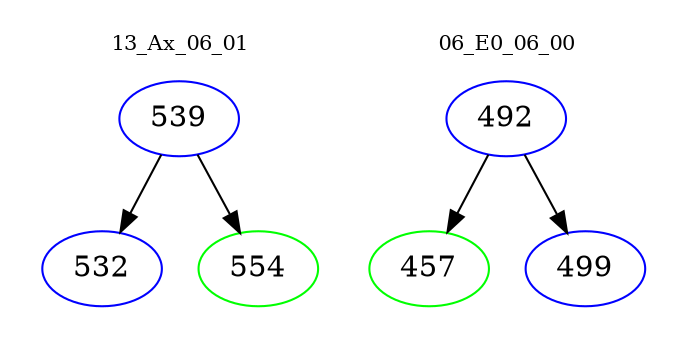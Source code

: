 digraph{
subgraph cluster_0 {
color = white
label = "13_Ax_06_01";
fontsize=10;
T0_539 [label="539", color="blue"]
T0_539 -> T0_532 [color="black"]
T0_532 [label="532", color="blue"]
T0_539 -> T0_554 [color="black"]
T0_554 [label="554", color="green"]
}
subgraph cluster_1 {
color = white
label = "06_E0_06_00";
fontsize=10;
T1_492 [label="492", color="blue"]
T1_492 -> T1_457 [color="black"]
T1_457 [label="457", color="green"]
T1_492 -> T1_499 [color="black"]
T1_499 [label="499", color="blue"]
}
}
